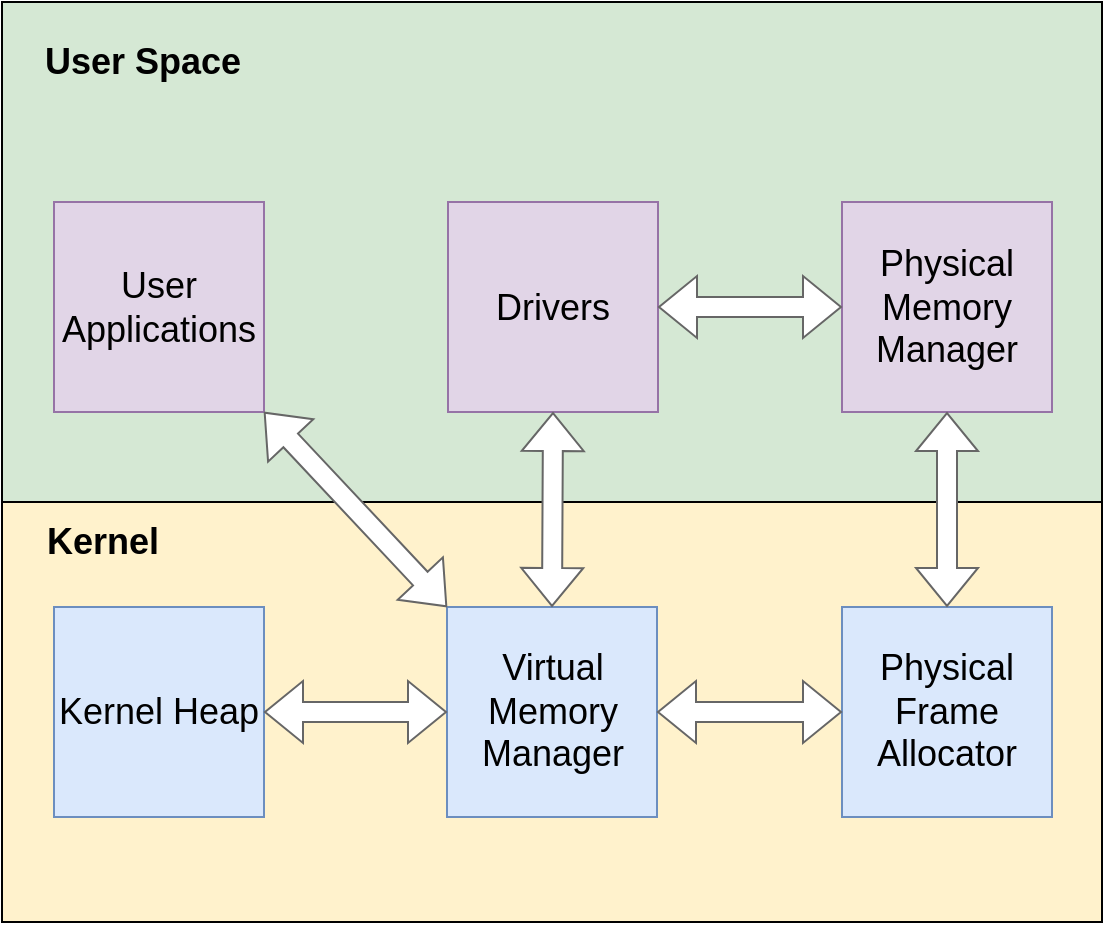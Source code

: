 <mxfile version="20.8.16" type="device"><diagram name="Page-1" id="CwhIkG6FjHVi5nXib5ie"><mxGraphModel dx="1418" dy="828" grid="1" gridSize="10" guides="1" tooltips="1" connect="1" arrows="1" fold="1" page="1" pageScale="1" pageWidth="827" pageHeight="1169" math="0" shadow="0"><root><mxCell id="0"/><mxCell id="1" parent="0"/><mxCell id="HWtgfQyn6EIkzoBH2QRC-17" value="" style="rounded=0;whiteSpace=wrap;html=1;fillColor=#d5e8d4;strokeColor=#000000;" parent="1" vertex="1"><mxGeometry width="550" height="250" as="geometry"/></mxCell><mxCell id="HWtgfQyn6EIkzoBH2QRC-2" value="" style="rounded=0;whiteSpace=wrap;html=1;fillColor=#fff2cc;strokeColor=#000000;" parent="1" vertex="1"><mxGeometry y="250" width="550" height="210" as="geometry"/></mxCell><mxCell id="HWtgfQyn6EIkzoBH2QRC-3" value="&lt;font style=&quot;font-size: 18px;&quot;&gt;Kernel&lt;/font&gt;" style="text;strokeColor=none;fillColor=none;html=1;fontSize=12;fontStyle=1;verticalAlign=middle;align=center;" parent="1" vertex="1"><mxGeometry y="250" width="100" height="40" as="geometry"/></mxCell><mxCell id="HWtgfQyn6EIkzoBH2QRC-4" value="Virtual Memory Manager" style="whiteSpace=wrap;html=1;aspect=fixed;strokeColor=#6c8ebf;fontSize=18;fillColor=#dae8fc;" parent="1" vertex="1"><mxGeometry x="222.5" y="302.5" width="105" height="105" as="geometry"/></mxCell><mxCell id="HWtgfQyn6EIkzoBH2QRC-5" value="Kernel Heap" style="whiteSpace=wrap;html=1;aspect=fixed;strokeColor=#6c8ebf;fontSize=18;fillColor=#dae8fc;" parent="1" vertex="1"><mxGeometry x="26" y="302.5" width="105" height="105" as="geometry"/></mxCell><mxCell id="HWtgfQyn6EIkzoBH2QRC-6" value="Physical Frame Allocator" style="whiteSpace=wrap;html=1;aspect=fixed;strokeColor=#6c8ebf;fontSize=18;fillColor=#dae8fc;" parent="1" vertex="1"><mxGeometry x="420" y="302.5" width="105" height="105" as="geometry"/></mxCell><mxCell id="HWtgfQyn6EIkzoBH2QRC-12" value="User Space" style="text;strokeColor=none;fillColor=none;html=1;fontSize=18;fontStyle=1;verticalAlign=middle;align=center;" parent="1" vertex="1"><mxGeometry x="20" y="10" width="100" height="40" as="geometry"/></mxCell><mxCell id="HWtgfQyn6EIkzoBH2QRC-13" value="User Applications" style="whiteSpace=wrap;html=1;aspect=fixed;strokeColor=#9673a6;fontSize=18;fillColor=#e1d5e7;" parent="1" vertex="1"><mxGeometry x="26" y="100" width="105" height="105" as="geometry"/></mxCell><mxCell id="HWtgfQyn6EIkzoBH2QRC-15" value="Physical Memory Manager&lt;br&gt;" style="whiteSpace=wrap;html=1;aspect=fixed;strokeColor=#9673a6;fontSize=18;fillColor=#e1d5e7;" parent="1" vertex="1"><mxGeometry x="420" y="100" width="105" height="105" as="geometry"/></mxCell><mxCell id="Nnwe1U5-Tz5fwBtsK2a0-1" value="" style="shape=flexArrow;endArrow=classic;startArrow=classic;html=1;rounded=0;exitX=0;exitY=0;exitDx=0;exitDy=0;fillColor=#FFFFFF;strokeColor=#666666;entryX=1;entryY=1;entryDx=0;entryDy=0;" edge="1" parent="1" source="HWtgfQyn6EIkzoBH2QRC-4" target="HWtgfQyn6EIkzoBH2QRC-13"><mxGeometry width="100" height="100" relative="1" as="geometry"><mxPoint x="320" y="521" as="sourcePoint"/><mxPoint x="295" y="427.5" as="targetPoint"/></mxGeometry></mxCell><mxCell id="Nnwe1U5-Tz5fwBtsK2a0-2" value="Drivers" style="whiteSpace=wrap;html=1;aspect=fixed;strokeColor=#9673a6;fontSize=18;fillColor=#e1d5e7;" vertex="1" parent="1"><mxGeometry x="223" y="100" width="105" height="105" as="geometry"/></mxCell><mxCell id="Nnwe1U5-Tz5fwBtsK2a0-3" value="" style="shape=flexArrow;endArrow=classic;startArrow=classic;html=1;rounded=0;fillColor=#FFFFFF;strokeColor=#666666;entryX=1;entryY=0.5;entryDx=0;entryDy=0;" edge="1" parent="1" source="HWtgfQyn6EIkzoBH2QRC-15" target="Nnwe1U5-Tz5fwBtsK2a0-2"><mxGeometry width="100" height="100" relative="1" as="geometry"><mxPoint x="724" y="324.75" as="sourcePoint"/><mxPoint x="580" y="227.25" as="targetPoint"/></mxGeometry></mxCell><mxCell id="Nnwe1U5-Tz5fwBtsK2a0-4" value="" style="shape=flexArrow;endArrow=classic;startArrow=classic;html=1;rounded=0;exitX=0.5;exitY=0;exitDx=0;exitDy=0;fillColor=#FFFFFF;strokeColor=#666666;entryX=0.5;entryY=1;entryDx=0;entryDy=0;" edge="1" parent="1" source="HWtgfQyn6EIkzoBH2QRC-4" target="Nnwe1U5-Tz5fwBtsK2a0-2"><mxGeometry width="100" height="100" relative="1" as="geometry"><mxPoint x="242.5" y="322.5" as="sourcePoint"/><mxPoint x="98.5" y="225" as="targetPoint"/></mxGeometry></mxCell><mxCell id="Nnwe1U5-Tz5fwBtsK2a0-5" value="" style="shape=flexArrow;endArrow=classic;startArrow=classic;html=1;rounded=0;fillColor=#FFFFFF;strokeColor=#666666;entryX=0.5;entryY=1;entryDx=0;entryDy=0;" edge="1" parent="1" source="HWtgfQyn6EIkzoBH2QRC-6" target="HWtgfQyn6EIkzoBH2QRC-15"><mxGeometry width="100" height="100" relative="1" as="geometry"><mxPoint x="252.5" y="332.5" as="sourcePoint"/><mxPoint x="108.5" y="235" as="targetPoint"/></mxGeometry></mxCell><mxCell id="Nnwe1U5-Tz5fwBtsK2a0-6" value="" style="shape=flexArrow;endArrow=classic;startArrow=classic;html=1;rounded=0;exitX=0;exitY=0.5;exitDx=0;exitDy=0;fillColor=#FFFFFF;strokeColor=#666666;entryX=1;entryY=0.5;entryDx=0;entryDy=0;" edge="1" parent="1" source="HWtgfQyn6EIkzoBH2QRC-6" target="HWtgfQyn6EIkzoBH2QRC-4"><mxGeometry width="100" height="100" relative="1" as="geometry"><mxPoint x="262.5" y="342.5" as="sourcePoint"/><mxPoint x="118.5" y="245" as="targetPoint"/></mxGeometry></mxCell><mxCell id="Nnwe1U5-Tz5fwBtsK2a0-7" value="" style="shape=flexArrow;endArrow=classic;startArrow=classic;html=1;rounded=0;exitX=0;exitY=0.5;exitDx=0;exitDy=0;fillColor=#FFFFFF;strokeColor=#666666;entryX=1;entryY=0.5;entryDx=0;entryDy=0;" edge="1" parent="1" source="HWtgfQyn6EIkzoBH2QRC-4" target="HWtgfQyn6EIkzoBH2QRC-5"><mxGeometry width="100" height="100" relative="1" as="geometry"><mxPoint x="272.5" y="352.5" as="sourcePoint"/><mxPoint x="128.5" y="255" as="targetPoint"/></mxGeometry></mxCell></root></mxGraphModel></diagram></mxfile>